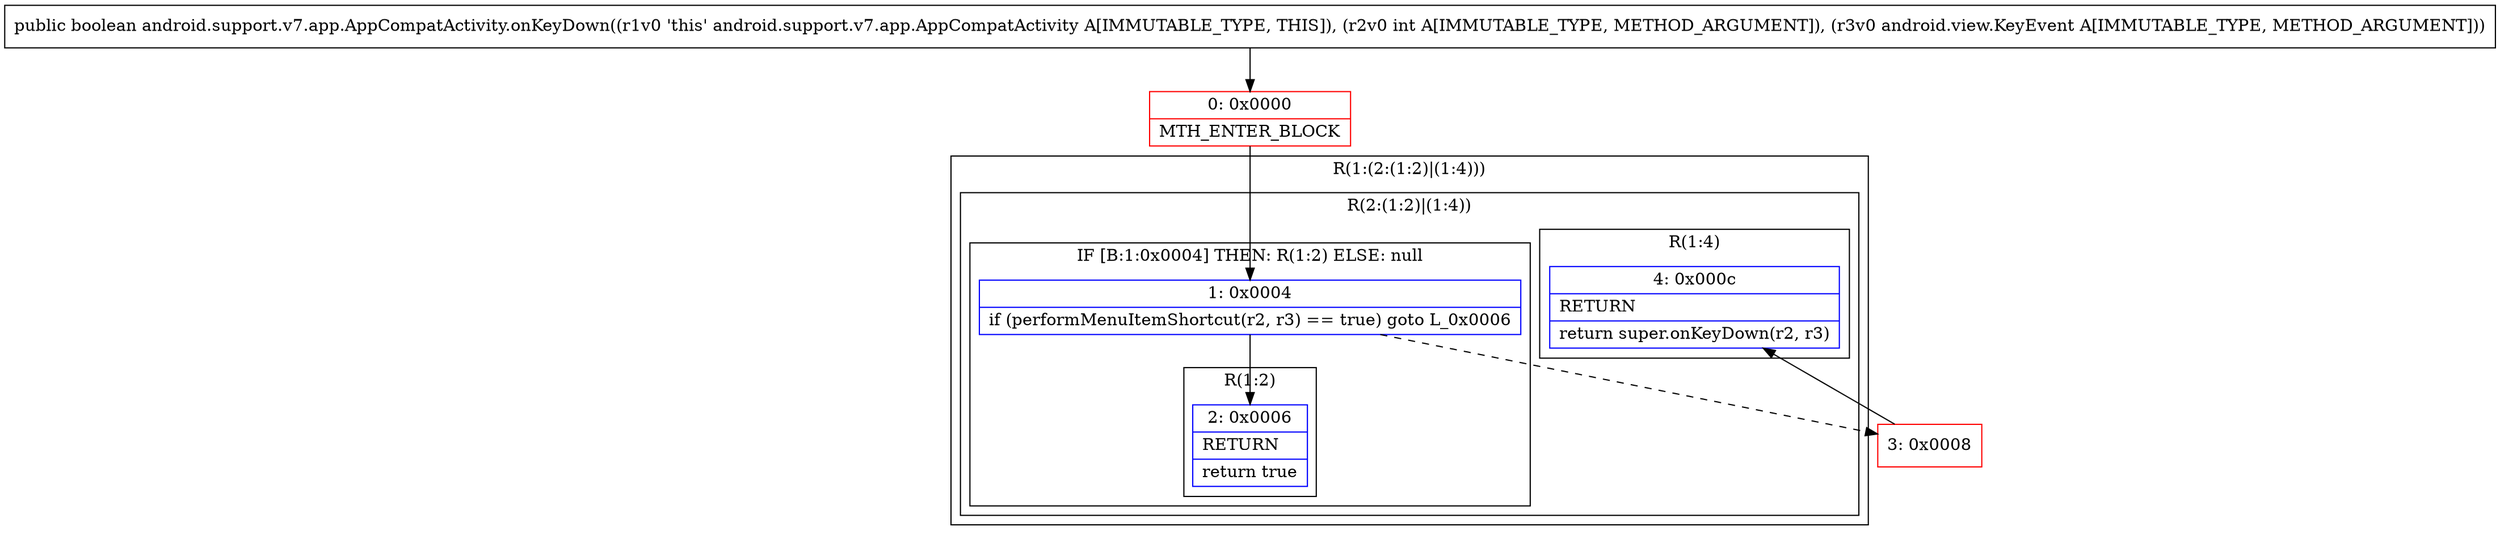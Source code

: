 digraph "CFG forandroid.support.v7.app.AppCompatActivity.onKeyDown(ILandroid\/view\/KeyEvent;)Z" {
subgraph cluster_Region_554061336 {
label = "R(1:(2:(1:2)|(1:4)))";
node [shape=record,color=blue];
subgraph cluster_Region_1452914407 {
label = "R(2:(1:2)|(1:4))";
node [shape=record,color=blue];
subgraph cluster_IfRegion_1859196437 {
label = "IF [B:1:0x0004] THEN: R(1:2) ELSE: null";
node [shape=record,color=blue];
Node_1 [shape=record,label="{1\:\ 0x0004|if (performMenuItemShortcut(r2, r3) == true) goto L_0x0006\l}"];
subgraph cluster_Region_998174 {
label = "R(1:2)";
node [shape=record,color=blue];
Node_2 [shape=record,label="{2\:\ 0x0006|RETURN\l|return true\l}"];
}
}
subgraph cluster_Region_334156681 {
label = "R(1:4)";
node [shape=record,color=blue];
Node_4 [shape=record,label="{4\:\ 0x000c|RETURN\l|return super.onKeyDown(r2, r3)\l}"];
}
}
}
Node_0 [shape=record,color=red,label="{0\:\ 0x0000|MTH_ENTER_BLOCK\l}"];
Node_3 [shape=record,color=red,label="{3\:\ 0x0008}"];
MethodNode[shape=record,label="{public boolean android.support.v7.app.AppCompatActivity.onKeyDown((r1v0 'this' android.support.v7.app.AppCompatActivity A[IMMUTABLE_TYPE, THIS]), (r2v0 int A[IMMUTABLE_TYPE, METHOD_ARGUMENT]), (r3v0 android.view.KeyEvent A[IMMUTABLE_TYPE, METHOD_ARGUMENT])) }"];
MethodNode -> Node_0;
Node_1 -> Node_2;
Node_1 -> Node_3[style=dashed];
Node_0 -> Node_1;
Node_3 -> Node_4;
}

